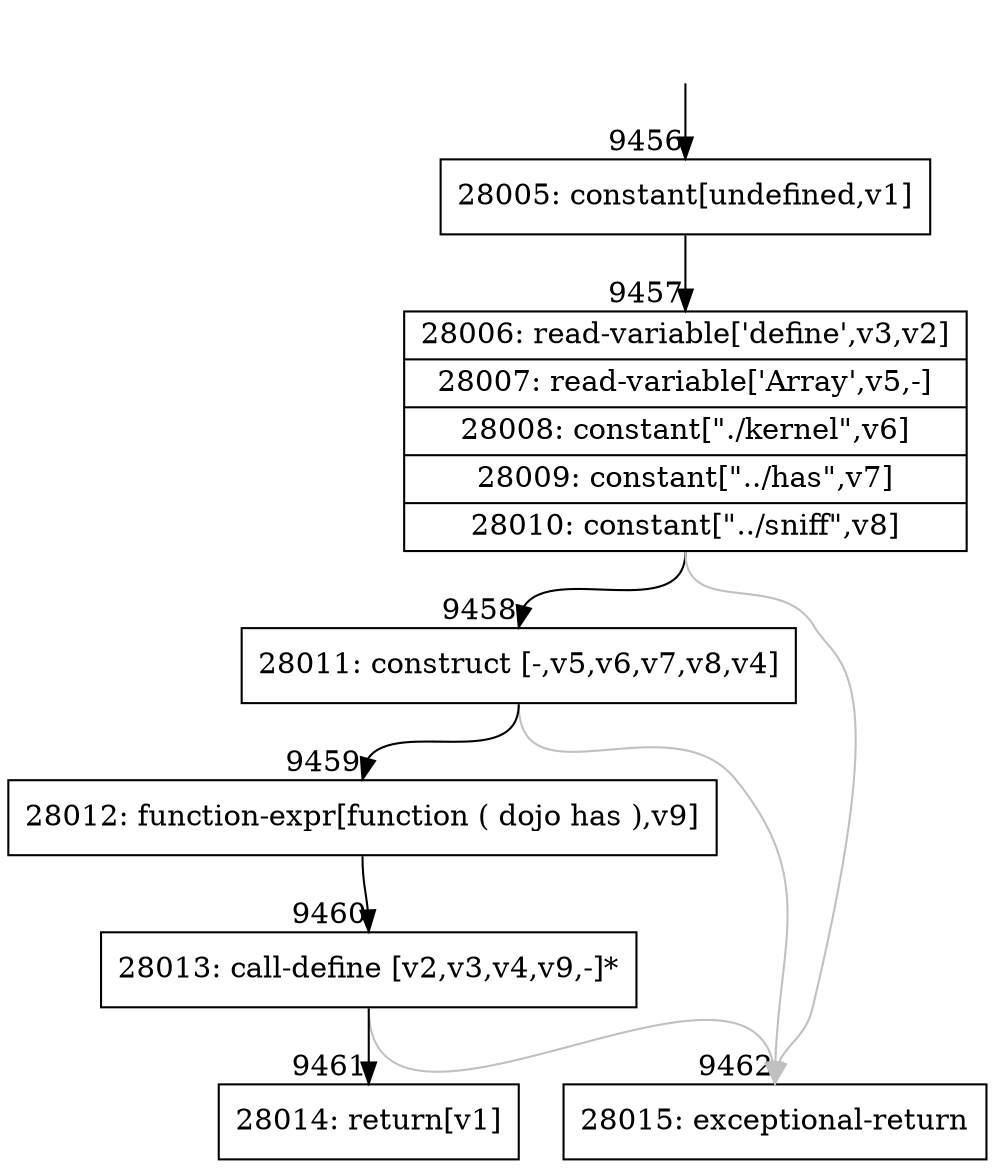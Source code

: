 digraph {
rankdir="TD"
BB_entry615[shape=none,label=""];
BB_entry615 -> BB9456 [tailport=s, headport=n, headlabel="    9456"]
BB9456 [shape=record label="{28005: constant[undefined,v1]}" ] 
BB9456 -> BB9457 [tailport=s, headport=n, headlabel="      9457"]
BB9457 [shape=record label="{28006: read-variable['define',v3,v2]|28007: read-variable['Array',v5,-]|28008: constant[\"./kernel\",v6]|28009: constant[\"../has\",v7]|28010: constant[\"../sniff\",v8]}" ] 
BB9457 -> BB9458 [tailport=s, headport=n, headlabel="      9458"]
BB9457 -> BB9462 [tailport=s, headport=n, color=gray, headlabel="      9462"]
BB9458 [shape=record label="{28011: construct [-,v5,v6,v7,v8,v4]}" ] 
BB9458 -> BB9459 [tailport=s, headport=n, headlabel="      9459"]
BB9458 -> BB9462 [tailport=s, headport=n, color=gray]
BB9459 [shape=record label="{28012: function-expr[function ( dojo has ),v9]}" ] 
BB9459 -> BB9460 [tailport=s, headport=n, headlabel="      9460"]
BB9460 [shape=record label="{28013: call-define [v2,v3,v4,v9,-]*}" ] 
BB9460 -> BB9461 [tailport=s, headport=n, headlabel="      9461"]
BB9460 -> BB9462 [tailport=s, headport=n, color=gray]
BB9461 [shape=record label="{28014: return[v1]}" ] 
BB9462 [shape=record label="{28015: exceptional-return}" ] 
//#$~ 13214
}
